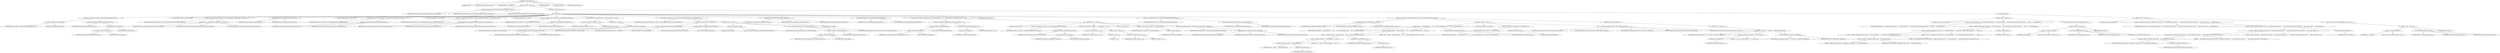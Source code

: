 digraph "processDescriptor" {  
"706" [label = <(METHOD,processDescriptor)<SUB>396</SUB>> ]
"31" [label = <(PARAM,this)<SUB>396</SUB>> ]
"707" [label = <(PARAM,String descriptorFileName)<SUB>396</SUB>> ]
"708" [label = <(PARAM,SAXParser saxParser)<SUB>396</SUB>> ]
"709" [label = <(BLOCK,&lt;empty&gt;,&lt;empty&gt;)<SUB>396</SUB>> ]
"710" [label = <(checkConfiguration,this.checkConfiguration(descriptorFileName, saxParser))<SUB>398</SUB>> ]
"30" [label = <(IDENTIFIER,this,this.checkConfiguration(descriptorFileName, saxParser))<SUB>398</SUB>> ]
"711" [label = <(IDENTIFIER,descriptorFileName,this.checkConfiguration(descriptorFileName, saxParser))<SUB>398</SUB>> ]
"712" [label = <(IDENTIFIER,saxParser,this.checkConfiguration(descriptorFileName, saxParser))<SUB>398</SUB>> ]
"713" [label = <(CONTROL_STRUCTURE,try,try)<SUB>400</SUB>> ]
"714" [label = <(BLOCK,try,try)<SUB>400</SUB>> ]
"715" [label = <(&lt;operator&gt;.assignment,this.handler = getDescriptorHandler(config.srcDir))<SUB>401</SUB>> ]
"716" [label = <(&lt;operator&gt;.fieldAccess,this.handler)<SUB>401</SUB>> ]
"717" [label = <(IDENTIFIER,this,this.handler = getDescriptorHandler(config.srcDir))<SUB>401</SUB>> ]
"718" [label = <(FIELD_IDENTIFIER,handler,handler)<SUB>401</SUB>> ]
"719" [label = <(getDescriptorHandler,getDescriptorHandler(config.srcDir))<SUB>401</SUB>> ]
"32" [label = <(IDENTIFIER,this,getDescriptorHandler(config.srcDir))<SUB>401</SUB>> ]
"720" [label = <(&lt;operator&gt;.fieldAccess,config.srcDir)<SUB>401</SUB>> ]
"721" [label = <(&lt;operator&gt;.fieldAccess,this.config)<SUB>401</SUB>> ]
"722" [label = <(IDENTIFIER,this,getDescriptorHandler(config.srcDir))<SUB>401</SUB>> ]
"723" [label = <(FIELD_IDENTIFIER,config,config)<SUB>401</SUB>> ]
"724" [label = <(FIELD_IDENTIFIER,srcDir,srcDir)<SUB>401</SUB>> ]
"725" [label = <(LOCAL,Hashtable ejbFiles: java.util.Hashtable)> ]
"726" [label = <(&lt;operator&gt;.assignment,Hashtable ejbFiles = this.parseEjbFiles(descriptorFileName, saxParser))<SUB>404</SUB>> ]
"727" [label = <(IDENTIFIER,ejbFiles,Hashtable ejbFiles = this.parseEjbFiles(descriptorFileName, saxParser))<SUB>404</SUB>> ]
"728" [label = <(parseEjbFiles,this.parseEjbFiles(descriptorFileName, saxParser))<SUB>404</SUB>> ]
"33" [label = <(IDENTIFIER,this,this.parseEjbFiles(descriptorFileName, saxParser))<SUB>404</SUB>> ]
"729" [label = <(IDENTIFIER,descriptorFileName,this.parseEjbFiles(descriptorFileName, saxParser))<SUB>404</SUB>> ]
"730" [label = <(IDENTIFIER,saxParser,this.parseEjbFiles(descriptorFileName, saxParser))<SUB>404</SUB>> ]
"731" [label = <(addSupportClasses,this.addSupportClasses(ejbFiles))<SUB>407</SUB>> ]
"34" [label = <(IDENTIFIER,this,this.addSupportClasses(ejbFiles))<SUB>407</SUB>> ]
"732" [label = <(IDENTIFIER,ejbFiles,this.addSupportClasses(ejbFiles))<SUB>407</SUB>> ]
"733" [label = <(LOCAL,String baseName: java.lang.String)> ]
"734" [label = <(&lt;operator&gt;.assignment,String baseName = this.getJarBaseName(descriptorFileName))<SUB>410</SUB>> ]
"735" [label = <(IDENTIFIER,baseName,String baseName = this.getJarBaseName(descriptorFileName))<SUB>410</SUB>> ]
"736" [label = <(getJarBaseName,this.getJarBaseName(descriptorFileName))<SUB>410</SUB>> ]
"35" [label = <(IDENTIFIER,this,this.getJarBaseName(descriptorFileName))<SUB>410</SUB>> ]
"737" [label = <(IDENTIFIER,descriptorFileName,this.getJarBaseName(descriptorFileName))<SUB>410</SUB>> ]
"738" [label = <(LOCAL,String ddPrefix: java.lang.String)> ]
"739" [label = <(&lt;operator&gt;.assignment,String ddPrefix = this.getVendorDDPrefix(baseName, descriptorFileName))<SUB>412</SUB>> ]
"740" [label = <(IDENTIFIER,ddPrefix,String ddPrefix = this.getVendorDDPrefix(baseName, descriptorFileName))<SUB>412</SUB>> ]
"741" [label = <(getVendorDDPrefix,this.getVendorDDPrefix(baseName, descriptorFileName))<SUB>412</SUB>> ]
"36" [label = <(IDENTIFIER,this,this.getVendorDDPrefix(baseName, descriptorFileName))<SUB>412</SUB>> ]
"742" [label = <(IDENTIFIER,baseName,this.getVendorDDPrefix(baseName, descriptorFileName))<SUB>412</SUB>> ]
"743" [label = <(IDENTIFIER,descriptorFileName,this.getVendorDDPrefix(baseName, descriptorFileName))<SUB>412</SUB>> ]
"744" [label = <(LOCAL,File manifestFile: java.io.File)> ]
"745" [label = <(&lt;operator&gt;.assignment,File manifestFile = this.getManifestFile(ddPrefix))<SUB>414</SUB>> ]
"746" [label = <(IDENTIFIER,manifestFile,File manifestFile = this.getManifestFile(ddPrefix))<SUB>414</SUB>> ]
"747" [label = <(getManifestFile,this.getManifestFile(ddPrefix))<SUB>414</SUB>> ]
"37" [label = <(IDENTIFIER,this,this.getManifestFile(ddPrefix))<SUB>414</SUB>> ]
"748" [label = <(IDENTIFIER,ddPrefix,this.getManifestFile(ddPrefix))<SUB>414</SUB>> ]
"749" [label = <(CONTROL_STRUCTURE,if (manifestFile != null),if (manifestFile != null))<SUB>415</SUB>> ]
"750" [label = <(&lt;operator&gt;.notEquals,manifestFile != null)<SUB>415</SUB>> ]
"751" [label = <(IDENTIFIER,manifestFile,manifestFile != null)<SUB>415</SUB>> ]
"752" [label = <(LITERAL,null,manifestFile != null)<SUB>415</SUB>> ]
"753" [label = <(BLOCK,&lt;empty&gt;,&lt;empty&gt;)<SUB>415</SUB>> ]
"754" [label = <(put,ejbFiles.put(MANIFEST, manifestFile))<SUB>416</SUB>> ]
"755" [label = <(IDENTIFIER,ejbFiles,ejbFiles.put(MANIFEST, manifestFile))<SUB>416</SUB>> ]
"756" [label = <(&lt;operator&gt;.fieldAccess,GenericDeploymentTool.MANIFEST)<SUB>416</SUB>> ]
"757" [label = <(IDENTIFIER,GenericDeploymentTool,ejbFiles.put(MANIFEST, manifestFile))<SUB>416</SUB>> ]
"758" [label = <(FIELD_IDENTIFIER,MANIFEST,MANIFEST)<SUB>416</SUB>> ]
"759" [label = <(IDENTIFIER,manifestFile,ejbFiles.put(MANIFEST, manifestFile))<SUB>416</SUB>> ]
"760" [label = <(put,ejbFiles.put(META_DIR + EJB_DD, new File(config.descriptorDir, descriptorFileName)))<SUB>422</SUB>> ]
"761" [label = <(IDENTIFIER,ejbFiles,ejbFiles.put(META_DIR + EJB_DD, new File(config.descriptorDir, descriptorFileName)))<SUB>422</SUB>> ]
"762" [label = <(&lt;operator&gt;.addition,META_DIR + EJB_DD)<SUB>422</SUB>> ]
"763" [label = <(&lt;operator&gt;.fieldAccess,GenericDeploymentTool.META_DIR)<SUB>422</SUB>> ]
"764" [label = <(IDENTIFIER,GenericDeploymentTool,META_DIR + EJB_DD)<SUB>422</SUB>> ]
"765" [label = <(FIELD_IDENTIFIER,META_DIR,META_DIR)<SUB>422</SUB>> ]
"766" [label = <(&lt;operator&gt;.fieldAccess,GenericDeploymentTool.EJB_DD)<SUB>422</SUB>> ]
"767" [label = <(IDENTIFIER,GenericDeploymentTool,META_DIR + EJB_DD)<SUB>422</SUB>> ]
"768" [label = <(FIELD_IDENTIFIER,EJB_DD,EJB_DD)<SUB>422</SUB>> ]
"769" [label = <(BLOCK,&lt;empty&gt;,&lt;empty&gt;)<SUB>423</SUB>> ]
"770" [label = <(&lt;operator&gt;.assignment,&lt;empty&gt;)> ]
"771" [label = <(IDENTIFIER,$obj5,&lt;empty&gt;)> ]
"772" [label = <(&lt;operator&gt;.alloc,new File(config.descriptorDir, descriptorFileName))<SUB>423</SUB>> ]
"773" [label = <(&lt;init&gt;,new File(config.descriptorDir, descriptorFileName))<SUB>423</SUB>> ]
"774" [label = <(IDENTIFIER,$obj5,new File(config.descriptorDir, descriptorFileName))> ]
"775" [label = <(&lt;operator&gt;.fieldAccess,config.descriptorDir)<SUB>423</SUB>> ]
"776" [label = <(&lt;operator&gt;.fieldAccess,this.config)<SUB>423</SUB>> ]
"777" [label = <(IDENTIFIER,this,new File(config.descriptorDir, descriptorFileName))<SUB>423</SUB>> ]
"778" [label = <(FIELD_IDENTIFIER,config,config)<SUB>423</SUB>> ]
"779" [label = <(FIELD_IDENTIFIER,descriptorDir,descriptorDir)<SUB>423</SUB>> ]
"780" [label = <(IDENTIFIER,descriptorFileName,new File(config.descriptorDir, descriptorFileName))<SUB>423</SUB>> ]
"781" [label = <(IDENTIFIER,$obj5,&lt;empty&gt;)> ]
"782" [label = <(addVendorFiles,this.addVendorFiles(ejbFiles, ddPrefix))<SUB>426</SUB>> ]
"38" [label = <(IDENTIFIER,this,this.addVendorFiles(ejbFiles, ddPrefix))<SUB>426</SUB>> ]
"783" [label = <(IDENTIFIER,ejbFiles,this.addVendorFiles(ejbFiles, ddPrefix))<SUB>426</SUB>> ]
"784" [label = <(IDENTIFIER,ddPrefix,this.addVendorFiles(ejbFiles, ddPrefix))<SUB>426</SUB>> ]
"785" [label = <(checkAndAddDependants,this.checkAndAddDependants(ejbFiles))<SUB>429</SUB>> ]
"39" [label = <(IDENTIFIER,this,this.checkAndAddDependants(ejbFiles))<SUB>429</SUB>> ]
"786" [label = <(IDENTIFIER,ejbFiles,this.checkAndAddDependants(ejbFiles))<SUB>429</SUB>> ]
"787" [label = <(CONTROL_STRUCTURE,if (config.flatDestDir &amp;&amp; baseName.length() != 0),if (config.flatDestDir &amp;&amp; baseName.length() != 0))<SUB>433</SUB>> ]
"788" [label = <(&lt;operator&gt;.logicalAnd,config.flatDestDir &amp;&amp; baseName.length() != 0)<SUB>433</SUB>> ]
"789" [label = <(&lt;operator&gt;.fieldAccess,config.flatDestDir)<SUB>433</SUB>> ]
"790" [label = <(&lt;operator&gt;.fieldAccess,this.config)<SUB>433</SUB>> ]
"791" [label = <(IDENTIFIER,this,config.flatDestDir &amp;&amp; baseName.length() != 0)<SUB>433</SUB>> ]
"792" [label = <(FIELD_IDENTIFIER,config,config)<SUB>433</SUB>> ]
"793" [label = <(FIELD_IDENTIFIER,flatDestDir,flatDestDir)<SUB>433</SUB>> ]
"794" [label = <(&lt;operator&gt;.notEquals,baseName.length() != 0)<SUB>433</SUB>> ]
"795" [label = <(length,baseName.length())<SUB>433</SUB>> ]
"796" [label = <(IDENTIFIER,baseName,baseName.length())<SUB>433</SUB>> ]
"797" [label = <(LITERAL,0,baseName.length() != 0)<SUB>433</SUB>> ]
"798" [label = <(BLOCK,&lt;empty&gt;,&lt;empty&gt;)<SUB>433</SUB>> ]
"799" [label = <(LOCAL,int startName: int)> ]
"800" [label = <(&lt;operator&gt;.assignment,int startName = baseName.lastIndexOf(File.separator))<SUB>434</SUB>> ]
"801" [label = <(IDENTIFIER,startName,int startName = baseName.lastIndexOf(File.separator))<SUB>434</SUB>> ]
"802" [label = <(lastIndexOf,baseName.lastIndexOf(File.separator))<SUB>434</SUB>> ]
"803" [label = <(IDENTIFIER,baseName,baseName.lastIndexOf(File.separator))<SUB>434</SUB>> ]
"804" [label = <(&lt;operator&gt;.fieldAccess,File.separator)<SUB>434</SUB>> ]
"805" [label = <(IDENTIFIER,File,baseName.lastIndexOf(File.separator))<SUB>434</SUB>> ]
"806" [label = <(FIELD_IDENTIFIER,separator,separator)<SUB>434</SUB>> ]
"807" [label = <(CONTROL_STRUCTURE,if (startName == -1),if (startName == -1))<SUB>435</SUB>> ]
"808" [label = <(&lt;operator&gt;.equals,startName == -1)<SUB>435</SUB>> ]
"809" [label = <(IDENTIFIER,startName,startName == -1)<SUB>435</SUB>> ]
"810" [label = <(&lt;operator&gt;.minus,-1)<SUB>435</SUB>> ]
"811" [label = <(LITERAL,1,-1)<SUB>435</SUB>> ]
"812" [label = <(BLOCK,&lt;empty&gt;,&lt;empty&gt;)<SUB>435</SUB>> ]
"813" [label = <(&lt;operator&gt;.assignment,startName = 0)<SUB>436</SUB>> ]
"814" [label = <(IDENTIFIER,startName,startName = 0)<SUB>436</SUB>> ]
"815" [label = <(LITERAL,0,startName = 0)<SUB>436</SUB>> ]
"816" [label = <(LOCAL,int endName: int)> ]
"817" [label = <(&lt;operator&gt;.assignment,int endName = baseName.length())<SUB>439</SUB>> ]
"818" [label = <(IDENTIFIER,endName,int endName = baseName.length())<SUB>439</SUB>> ]
"819" [label = <(length,baseName.length())<SUB>439</SUB>> ]
"820" [label = <(IDENTIFIER,baseName,baseName.length())<SUB>439</SUB>> ]
"821" [label = <(&lt;operator&gt;.assignment,baseName = baseName.substring(startName, endName))<SUB>440</SUB>> ]
"822" [label = <(IDENTIFIER,baseName,baseName = baseName.substring(startName, endName))<SUB>440</SUB>> ]
"823" [label = <(substring,baseName.substring(startName, endName))<SUB>440</SUB>> ]
"824" [label = <(IDENTIFIER,baseName,baseName.substring(startName, endName))<SUB>440</SUB>> ]
"825" [label = <(IDENTIFIER,startName,baseName.substring(startName, endName))<SUB>440</SUB>> ]
"826" [label = <(IDENTIFIER,endName,baseName.substring(startName, endName))<SUB>440</SUB>> ]
"827" [label = <(LOCAL,File jarFile: java.io.File)> ]
"828" [label = <(&lt;operator&gt;.assignment,File jarFile = this.getVendorOutputJarFile(baseName))<SUB>443</SUB>> ]
"829" [label = <(IDENTIFIER,jarFile,File jarFile = this.getVendorOutputJarFile(baseName))<SUB>443</SUB>> ]
"830" [label = <(getVendorOutputJarFile,this.getVendorOutputJarFile(baseName))<SUB>443</SUB>> ]
"40" [label = <(IDENTIFIER,this,this.getVendorOutputJarFile(baseName))<SUB>443</SUB>> ]
"831" [label = <(IDENTIFIER,baseName,this.getVendorOutputJarFile(baseName))<SUB>443</SUB>> ]
"832" [label = <(CONTROL_STRUCTURE,if (needToRebuild(ejbFiles, jarFile)),if (needToRebuild(ejbFiles, jarFile)))<SUB>447</SUB>> ]
"833" [label = <(needToRebuild,this.needToRebuild(ejbFiles, jarFile))<SUB>447</SUB>> ]
"41" [label = <(IDENTIFIER,this,this.needToRebuild(ejbFiles, jarFile))<SUB>447</SUB>> ]
"834" [label = <(IDENTIFIER,ejbFiles,this.needToRebuild(ejbFiles, jarFile))<SUB>447</SUB>> ]
"835" [label = <(IDENTIFIER,jarFile,this.needToRebuild(ejbFiles, jarFile))<SUB>447</SUB>> ]
"836" [label = <(BLOCK,&lt;empty&gt;,&lt;empty&gt;)<SUB>447</SUB>> ]
"837" [label = <(log,log(&quot;building &quot; + jarFile.getName() + &quot; with &quot; + String.valueOf(ejbFiles.size()) + &quot; files&quot;, Project.MSG_INFO))<SUB>449</SUB>> ]
"42" [label = <(IDENTIFIER,this,log(&quot;building &quot; + jarFile.getName() + &quot; with &quot; + String.valueOf(ejbFiles.size()) + &quot; files&quot;, Project.MSG_INFO))<SUB>449</SUB>> ]
"838" [label = <(&lt;operator&gt;.addition,&quot;building &quot; + jarFile.getName() + &quot; with &quot; + String.valueOf(ejbFiles.size()) + &quot; files&quot;)<SUB>449</SUB>> ]
"839" [label = <(&lt;operator&gt;.addition,&quot;building &quot; + jarFile.getName() + &quot; with &quot; + String.valueOf(ejbFiles.size()))<SUB>449</SUB>> ]
"840" [label = <(&lt;operator&gt;.addition,&quot;building &quot; + jarFile.getName() + &quot; with &quot;)<SUB>449</SUB>> ]
"841" [label = <(&lt;operator&gt;.addition,&quot;building &quot; + jarFile.getName())<SUB>449</SUB>> ]
"842" [label = <(LITERAL,&quot;building &quot;,&quot;building &quot; + jarFile.getName())<SUB>449</SUB>> ]
"843" [label = <(getName,jarFile.getName())<SUB>450</SUB>> ]
"844" [label = <(IDENTIFIER,jarFile,jarFile.getName())<SUB>450</SUB>> ]
"845" [label = <(LITERAL,&quot; with &quot;,&quot;building &quot; + jarFile.getName() + &quot; with &quot;)<SUB>451</SUB>> ]
"846" [label = <(valueOf,String.valueOf(ejbFiles.size()))<SUB>452</SUB>> ]
"847" [label = <(IDENTIFIER,String,String.valueOf(ejbFiles.size()))<SUB>452</SUB>> ]
"848" [label = <(size,ejbFiles.size())<SUB>452</SUB>> ]
"849" [label = <(IDENTIFIER,ejbFiles,ejbFiles.size())<SUB>452</SUB>> ]
"850" [label = <(LITERAL,&quot; files&quot;,&quot;building &quot; + jarFile.getName() + &quot; with &quot; + String.valueOf(ejbFiles.size()) + &quot; files&quot;)<SUB>453</SUB>> ]
"851" [label = <(&lt;operator&gt;.fieldAccess,Project.MSG_INFO)<SUB>454</SUB>> ]
"852" [label = <(IDENTIFIER,Project,log(&quot;building &quot; + jarFile.getName() + &quot; with &quot; + String.valueOf(ejbFiles.size()) + &quot; files&quot;, Project.MSG_INFO))<SUB>454</SUB>> ]
"853" [label = <(FIELD_IDENTIFIER,MSG_INFO,MSG_INFO)<SUB>454</SUB>> ]
"854" [label = <(LOCAL,String publicId: java.lang.String)> ]
"855" [label = <(&lt;operator&gt;.assignment,String publicId = this.getPublicId())<SUB>457</SUB>> ]
"856" [label = <(IDENTIFIER,publicId,String publicId = this.getPublicId())<SUB>457</SUB>> ]
"857" [label = <(getPublicId,this.getPublicId())<SUB>457</SUB>> ]
"43" [label = <(IDENTIFIER,this,this.getPublicId())<SUB>457</SUB>> ]
"858" [label = <(writeJar,this.writeJar(baseName, jarFile, ejbFiles, publicId))<SUB>458</SUB>> ]
"44" [label = <(IDENTIFIER,this,this.writeJar(baseName, jarFile, ejbFiles, publicId))<SUB>458</SUB>> ]
"859" [label = <(IDENTIFIER,baseName,this.writeJar(baseName, jarFile, ejbFiles, publicId))<SUB>458</SUB>> ]
"860" [label = <(IDENTIFIER,jarFile,this.writeJar(baseName, jarFile, ejbFiles, publicId))<SUB>458</SUB>> ]
"861" [label = <(IDENTIFIER,ejbFiles,this.writeJar(baseName, jarFile, ejbFiles, publicId))<SUB>458</SUB>> ]
"862" [label = <(IDENTIFIER,publicId,this.writeJar(baseName, jarFile, ejbFiles, publicId))<SUB>458</SUB>> ]
"863" [label = <(CONTROL_STRUCTURE,else,else)<SUB>460</SUB>> ]
"864" [label = <(BLOCK,&lt;empty&gt;,&lt;empty&gt;)<SUB>460</SUB>> ]
"865" [label = <(log,log(jarFile.toString() + &quot; is up to date.&quot;, Project.MSG_VERBOSE))<SUB>462</SUB>> ]
"45" [label = <(IDENTIFIER,this,log(jarFile.toString() + &quot; is up to date.&quot;, Project.MSG_VERBOSE))<SUB>462</SUB>> ]
"866" [label = <(&lt;operator&gt;.addition,jarFile.toString() + &quot; is up to date.&quot;)<SUB>462</SUB>> ]
"867" [label = <(toString,jarFile.toString())<SUB>462</SUB>> ]
"868" [label = <(IDENTIFIER,jarFile,jarFile.toString())<SUB>462</SUB>> ]
"869" [label = <(LITERAL,&quot; is up to date.&quot;,jarFile.toString() + &quot; is up to date.&quot;)<SUB>462</SUB>> ]
"870" [label = <(&lt;operator&gt;.fieldAccess,Project.MSG_VERBOSE)<SUB>463</SUB>> ]
"871" [label = <(IDENTIFIER,Project,log(jarFile.toString() + &quot; is up to date.&quot;, Project.MSG_VERBOSE))<SUB>463</SUB>> ]
"872" [label = <(FIELD_IDENTIFIER,MSG_VERBOSE,MSG_VERBOSE)<SUB>463</SUB>> ]
"873" [label = <(BLOCK,catch,catch)> ]
"874" [label = <(BLOCK,&lt;empty&gt;,&lt;empty&gt;)<SUB>466</SUB>> ]
"875" [label = <(LOCAL,String msg: java.lang.String)> ]
"876" [label = <(&lt;operator&gt;.assignment,String msg = &quot;SAXException while parsing '&quot; + descriptorFileName + &quot;'. This probably indicates badly-formed XML.&quot; + &quot;  Details: &quot; + se.getMessage())<SUB>467</SUB>> ]
"877" [label = <(IDENTIFIER,msg,String msg = &quot;SAXException while parsing '&quot; + descriptorFileName + &quot;'. This probably indicates badly-formed XML.&quot; + &quot;  Details: &quot; + se.getMessage())<SUB>467</SUB>> ]
"878" [label = <(&lt;operator&gt;.addition,&quot;SAXException while parsing '&quot; + descriptorFileName + &quot;'. This probably indicates badly-formed XML.&quot; + &quot;  Details: &quot; + se.getMessage())<SUB>467</SUB>> ]
"879" [label = <(&lt;operator&gt;.addition,&quot;SAXException while parsing '&quot; + descriptorFileName + &quot;'. This probably indicates badly-formed XML.&quot; + &quot;  Details: &quot;)<SUB>467</SUB>> ]
"880" [label = <(&lt;operator&gt;.addition,&quot;SAXException while parsing '&quot; + descriptorFileName + &quot;'. This probably indicates badly-formed XML.&quot;)<SUB>467</SUB>> ]
"881" [label = <(&lt;operator&gt;.addition,&quot;SAXException while parsing '&quot; + descriptorFileName)<SUB>467</SUB>> ]
"882" [label = <(LITERAL,&quot;SAXException while parsing '&quot;,&quot;SAXException while parsing '&quot; + descriptorFileName)<SUB>467</SUB>> ]
"883" [label = <(IDENTIFIER,descriptorFileName,&quot;SAXException while parsing '&quot; + descriptorFileName)<SUB>468</SUB>> ]
"884" [label = <(LITERAL,&quot;'. This probably indicates badly-formed XML.&quot;,&quot;SAXException while parsing '&quot; + descriptorFileName + &quot;'. This probably indicates badly-formed XML.&quot;)<SUB>469</SUB>> ]
"885" [label = <(LITERAL,&quot;  Details: &quot;,&quot;SAXException while parsing '&quot; + descriptorFileName + &quot;'. This probably indicates badly-formed XML.&quot; + &quot;  Details: &quot;)<SUB>470</SUB>> ]
"886" [label = <(getMessage,getMessage())<SUB>471</SUB>> ]
"887" [label = <(IDENTIFIER,se,getMessage())<SUB>471</SUB>> ]
"888" [label = <(&lt;operator&gt;.throw,throw new BuildException(msg, se);)<SUB>472</SUB>> ]
"889" [label = <(BLOCK,&lt;empty&gt;,&lt;empty&gt;)<SUB>472</SUB>> ]
"890" [label = <(&lt;operator&gt;.assignment,&lt;empty&gt;)> ]
"891" [label = <(IDENTIFIER,$obj6,&lt;empty&gt;)> ]
"892" [label = <(&lt;operator&gt;.alloc,new BuildException(msg, se))<SUB>472</SUB>> ]
"893" [label = <(&lt;init&gt;,new BuildException(msg, se))<SUB>472</SUB>> ]
"894" [label = <(IDENTIFIER,$obj6,new BuildException(msg, se))> ]
"895" [label = <(IDENTIFIER,msg,new BuildException(msg, se))<SUB>472</SUB>> ]
"896" [label = <(IDENTIFIER,se,new BuildException(msg, se))<SUB>472</SUB>> ]
"897" [label = <(IDENTIFIER,$obj6,&lt;empty&gt;)> ]
"898" [label = <(BLOCK,&lt;empty&gt;,&lt;empty&gt;)<SUB>473</SUB>> ]
"899" [label = <(LOCAL,String msg: java.lang.String)> ]
"900" [label = <(&lt;operator&gt;.assignment,String msg = &quot;IOException while parsing'&quot; + descriptorFileName.toString() + &quot;'.  This probably indicates that the descriptor&quot; + &quot; doesn't exist. Details: &quot; + ioe.getMessage())<SUB>474</SUB>> ]
"901" [label = <(IDENTIFIER,msg,String msg = &quot;IOException while parsing'&quot; + descriptorFileName.toString() + &quot;'.  This probably indicates that the descriptor&quot; + &quot; doesn't exist. Details: &quot; + ioe.getMessage())<SUB>474</SUB>> ]
"902" [label = <(&lt;operator&gt;.addition,&quot;IOException while parsing'&quot; + descriptorFileName.toString() + &quot;'.  This probably indicates that the descriptor&quot; + &quot; doesn't exist. Details: &quot; + ioe.getMessage())<SUB>474</SUB>> ]
"903" [label = <(&lt;operator&gt;.addition,&quot;IOException while parsing'&quot; + descriptorFileName.toString() + &quot;'.  This probably indicates that the descriptor&quot; + &quot; doesn't exist. Details: &quot;)<SUB>474</SUB>> ]
"904" [label = <(&lt;operator&gt;.addition,&quot;IOException while parsing'&quot; + descriptorFileName.toString() + &quot;'.  This probably indicates that the descriptor&quot;)<SUB>474</SUB>> ]
"905" [label = <(&lt;operator&gt;.addition,&quot;IOException while parsing'&quot; + descriptorFileName.toString())<SUB>474</SUB>> ]
"906" [label = <(LITERAL,&quot;IOException while parsing'&quot;,&quot;IOException while parsing'&quot; + descriptorFileName.toString())<SUB>474</SUB>> ]
"907" [label = <(toString,descriptorFileName.toString())<SUB>475</SUB>> ]
"908" [label = <(IDENTIFIER,descriptorFileName,descriptorFileName.toString())<SUB>475</SUB>> ]
"909" [label = <(LITERAL,&quot;'.  This probably indicates that the descriptor&quot;,&quot;IOException while parsing'&quot; + descriptorFileName.toString() + &quot;'.  This probably indicates that the descriptor&quot;)<SUB>476</SUB>> ]
"910" [label = <(LITERAL,&quot; doesn't exist. Details: &quot;,&quot;IOException while parsing'&quot; + descriptorFileName.toString() + &quot;'.  This probably indicates that the descriptor&quot; + &quot; doesn't exist. Details: &quot;)<SUB>477</SUB>> ]
"911" [label = <(getMessage,ioe.getMessage())<SUB>478</SUB>> ]
"912" [label = <(IDENTIFIER,ioe,ioe.getMessage())<SUB>478</SUB>> ]
"913" [label = <(&lt;operator&gt;.throw,throw new BuildException(msg, ioe);)<SUB>479</SUB>> ]
"914" [label = <(BLOCK,&lt;empty&gt;,&lt;empty&gt;)<SUB>479</SUB>> ]
"915" [label = <(&lt;operator&gt;.assignment,&lt;empty&gt;)> ]
"916" [label = <(IDENTIFIER,$obj7,&lt;empty&gt;)> ]
"917" [label = <(&lt;operator&gt;.alloc,new BuildException(msg, ioe))<SUB>479</SUB>> ]
"918" [label = <(&lt;init&gt;,new BuildException(msg, ioe))<SUB>479</SUB>> ]
"919" [label = <(IDENTIFIER,$obj7,new BuildException(msg, ioe))> ]
"920" [label = <(IDENTIFIER,msg,new BuildException(msg, ioe))<SUB>479</SUB>> ]
"921" [label = <(IDENTIFIER,ioe,new BuildException(msg, ioe))<SUB>479</SUB>> ]
"922" [label = <(IDENTIFIER,$obj7,&lt;empty&gt;)> ]
"923" [label = <(MODIFIER,PUBLIC)> ]
"924" [label = <(MODIFIER,VIRTUAL)> ]
"925" [label = <(METHOD_RETURN,void)<SUB>396</SUB>> ]
  "706" -> "31" 
  "706" -> "707" 
  "706" -> "708" 
  "706" -> "709" 
  "706" -> "923" 
  "706" -> "924" 
  "706" -> "925" 
  "709" -> "710" 
  "709" -> "713" 
  "710" -> "30" 
  "710" -> "711" 
  "710" -> "712" 
  "713" -> "714" 
  "713" -> "873" 
  "714" -> "715" 
  "714" -> "725" 
  "714" -> "726" 
  "714" -> "731" 
  "714" -> "733" 
  "714" -> "734" 
  "714" -> "738" 
  "714" -> "739" 
  "714" -> "744" 
  "714" -> "745" 
  "714" -> "749" 
  "714" -> "760" 
  "714" -> "782" 
  "714" -> "785" 
  "714" -> "787" 
  "714" -> "827" 
  "714" -> "828" 
  "714" -> "832" 
  "715" -> "716" 
  "715" -> "719" 
  "716" -> "717" 
  "716" -> "718" 
  "719" -> "32" 
  "719" -> "720" 
  "720" -> "721" 
  "720" -> "724" 
  "721" -> "722" 
  "721" -> "723" 
  "726" -> "727" 
  "726" -> "728" 
  "728" -> "33" 
  "728" -> "729" 
  "728" -> "730" 
  "731" -> "34" 
  "731" -> "732" 
  "734" -> "735" 
  "734" -> "736" 
  "736" -> "35" 
  "736" -> "737" 
  "739" -> "740" 
  "739" -> "741" 
  "741" -> "36" 
  "741" -> "742" 
  "741" -> "743" 
  "745" -> "746" 
  "745" -> "747" 
  "747" -> "37" 
  "747" -> "748" 
  "749" -> "750" 
  "749" -> "753" 
  "750" -> "751" 
  "750" -> "752" 
  "753" -> "754" 
  "754" -> "755" 
  "754" -> "756" 
  "754" -> "759" 
  "756" -> "757" 
  "756" -> "758" 
  "760" -> "761" 
  "760" -> "762" 
  "760" -> "769" 
  "762" -> "763" 
  "762" -> "766" 
  "763" -> "764" 
  "763" -> "765" 
  "766" -> "767" 
  "766" -> "768" 
  "769" -> "770" 
  "769" -> "773" 
  "769" -> "781" 
  "770" -> "771" 
  "770" -> "772" 
  "773" -> "774" 
  "773" -> "775" 
  "773" -> "780" 
  "775" -> "776" 
  "775" -> "779" 
  "776" -> "777" 
  "776" -> "778" 
  "782" -> "38" 
  "782" -> "783" 
  "782" -> "784" 
  "785" -> "39" 
  "785" -> "786" 
  "787" -> "788" 
  "787" -> "798" 
  "788" -> "789" 
  "788" -> "794" 
  "789" -> "790" 
  "789" -> "793" 
  "790" -> "791" 
  "790" -> "792" 
  "794" -> "795" 
  "794" -> "797" 
  "795" -> "796" 
  "798" -> "799" 
  "798" -> "800" 
  "798" -> "807" 
  "798" -> "816" 
  "798" -> "817" 
  "798" -> "821" 
  "800" -> "801" 
  "800" -> "802" 
  "802" -> "803" 
  "802" -> "804" 
  "804" -> "805" 
  "804" -> "806" 
  "807" -> "808" 
  "807" -> "812" 
  "808" -> "809" 
  "808" -> "810" 
  "810" -> "811" 
  "812" -> "813" 
  "813" -> "814" 
  "813" -> "815" 
  "817" -> "818" 
  "817" -> "819" 
  "819" -> "820" 
  "821" -> "822" 
  "821" -> "823" 
  "823" -> "824" 
  "823" -> "825" 
  "823" -> "826" 
  "828" -> "829" 
  "828" -> "830" 
  "830" -> "40" 
  "830" -> "831" 
  "832" -> "833" 
  "832" -> "836" 
  "832" -> "863" 
  "833" -> "41" 
  "833" -> "834" 
  "833" -> "835" 
  "836" -> "837" 
  "836" -> "854" 
  "836" -> "855" 
  "836" -> "858" 
  "837" -> "42" 
  "837" -> "838" 
  "837" -> "851" 
  "838" -> "839" 
  "838" -> "850" 
  "839" -> "840" 
  "839" -> "846" 
  "840" -> "841" 
  "840" -> "845" 
  "841" -> "842" 
  "841" -> "843" 
  "843" -> "844" 
  "846" -> "847" 
  "846" -> "848" 
  "848" -> "849" 
  "851" -> "852" 
  "851" -> "853" 
  "855" -> "856" 
  "855" -> "857" 
  "857" -> "43" 
  "858" -> "44" 
  "858" -> "859" 
  "858" -> "860" 
  "858" -> "861" 
  "858" -> "862" 
  "863" -> "864" 
  "864" -> "865" 
  "865" -> "45" 
  "865" -> "866" 
  "865" -> "870" 
  "866" -> "867" 
  "866" -> "869" 
  "867" -> "868" 
  "870" -> "871" 
  "870" -> "872" 
  "873" -> "874" 
  "873" -> "898" 
  "874" -> "875" 
  "874" -> "876" 
  "874" -> "888" 
  "876" -> "877" 
  "876" -> "878" 
  "878" -> "879" 
  "878" -> "886" 
  "879" -> "880" 
  "879" -> "885" 
  "880" -> "881" 
  "880" -> "884" 
  "881" -> "882" 
  "881" -> "883" 
  "886" -> "887" 
  "888" -> "889" 
  "889" -> "890" 
  "889" -> "893" 
  "889" -> "897" 
  "890" -> "891" 
  "890" -> "892" 
  "893" -> "894" 
  "893" -> "895" 
  "893" -> "896" 
  "898" -> "899" 
  "898" -> "900" 
  "898" -> "913" 
  "900" -> "901" 
  "900" -> "902" 
  "902" -> "903" 
  "902" -> "911" 
  "903" -> "904" 
  "903" -> "910" 
  "904" -> "905" 
  "904" -> "909" 
  "905" -> "906" 
  "905" -> "907" 
  "907" -> "908" 
  "911" -> "912" 
  "913" -> "914" 
  "914" -> "915" 
  "914" -> "918" 
  "914" -> "922" 
  "915" -> "916" 
  "915" -> "917" 
  "918" -> "919" 
  "918" -> "920" 
  "918" -> "921" 
}
